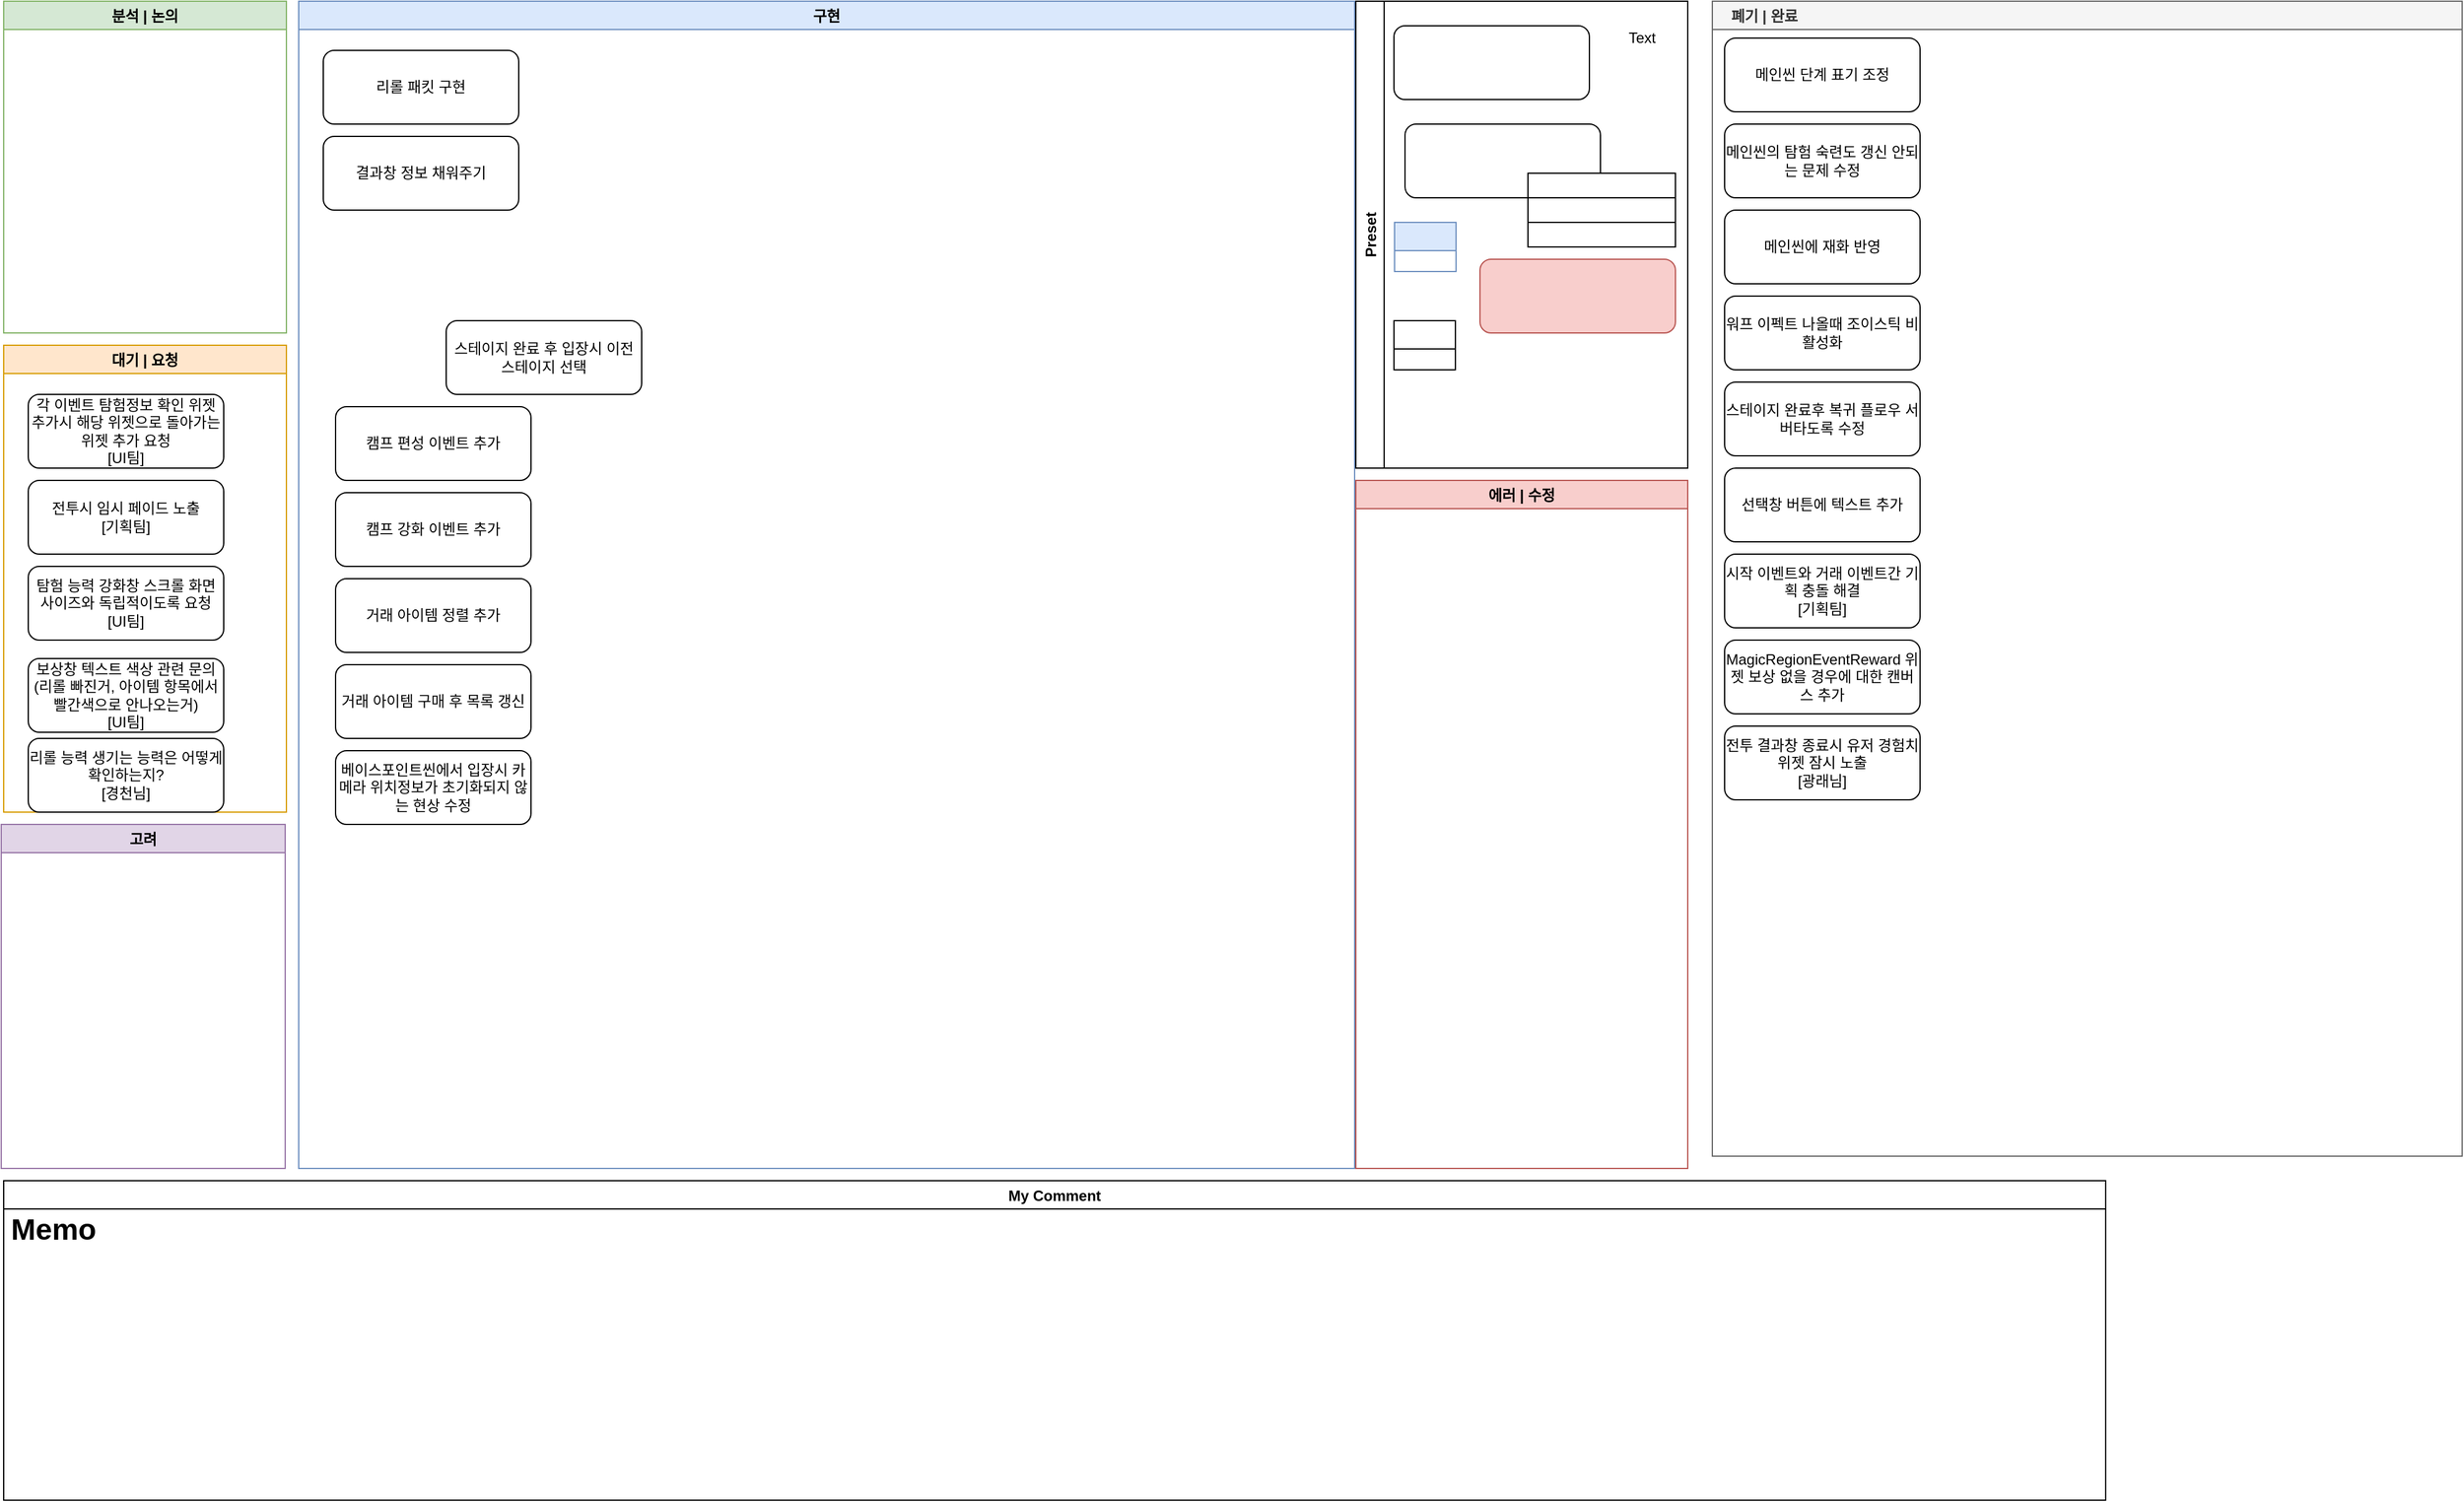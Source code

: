 <mxfile version="24.8.4">
  <diagram id="sQ8EXhfYu_Z4RW1TYD9f" name="Page-1">
    <mxGraphModel dx="1434" dy="746" grid="1" gridSize="10" guides="1" tooltips="1" connect="0" arrows="1" fold="1" page="1" pageScale="1" pageWidth="827" pageHeight="1169" math="0" shadow="0">
      <root>
        <mxCell id="0" />
        <mxCell id="1" parent="0" />
        <mxCell id="wOnGFkAYj0Utu0_wV-MN-16" value="구현" style="swimlane;fillColor=#dae8fc;strokeColor=#6c8ebf;" parent="1" vertex="1">
          <mxGeometry x="270" y="50" width="859" height="950" as="geometry" />
        </mxCell>
        <mxCell id="dMWVsQm3UKa0kzxUu898-1" value="리롤 패킷 구현" style="rounded=1;whiteSpace=wrap;html=1;" parent="wOnGFkAYj0Utu0_wV-MN-16" vertex="1">
          <mxGeometry x="20" y="40" width="159" height="60" as="geometry" />
        </mxCell>
        <mxCell id="Hl0CqrcyUsH3RmlXjL36-1" value="결과창 정보 채워주기" style="rounded=1;whiteSpace=wrap;html=1;" vertex="1" parent="wOnGFkAYj0Utu0_wV-MN-16">
          <mxGeometry x="20" y="110" width="159" height="60" as="geometry" />
        </mxCell>
        <mxCell id="Hl0CqrcyUsH3RmlXjL36-14" value="캠프 편성 이벤트 추가" style="rounded=1;whiteSpace=wrap;html=1;" vertex="1" parent="wOnGFkAYj0Utu0_wV-MN-16">
          <mxGeometry x="30" y="330" width="159" height="60" as="geometry" />
        </mxCell>
        <mxCell id="Hl0CqrcyUsH3RmlXjL36-15" value="캠프 강화 이벤트 추가" style="rounded=1;whiteSpace=wrap;html=1;" vertex="1" parent="wOnGFkAYj0Utu0_wV-MN-16">
          <mxGeometry x="30" y="400" width="159" height="60" as="geometry" />
        </mxCell>
        <mxCell id="Hl0CqrcyUsH3RmlXjL36-16" value="거래 아이템 정렬 추가" style="rounded=1;whiteSpace=wrap;html=1;" vertex="1" parent="wOnGFkAYj0Utu0_wV-MN-16">
          <mxGeometry x="30" y="470" width="159" height="60" as="geometry" />
        </mxCell>
        <mxCell id="Hl0CqrcyUsH3RmlXjL36-17" value="거래 아이템 구매 후 목록 갱신" style="rounded=1;whiteSpace=wrap;html=1;" vertex="1" parent="wOnGFkAYj0Utu0_wV-MN-16">
          <mxGeometry x="30" y="540" width="159" height="60" as="geometry" />
        </mxCell>
        <mxCell id="Hl0CqrcyUsH3RmlXjL36-18" value="스테이지 완료 후 입장시 이전 스테이지 선택" style="rounded=1;whiteSpace=wrap;html=1;" vertex="1" parent="wOnGFkAYj0Utu0_wV-MN-16">
          <mxGeometry x="120" y="260" width="159" height="60" as="geometry" />
        </mxCell>
        <mxCell id="Hl0CqrcyUsH3RmlXjL36-19" value="베이스포인트씬에서 입장시 카메라 위치정보가 초기화되지 않는 현상 수정" style="rounded=1;whiteSpace=wrap;html=1;" vertex="1" parent="wOnGFkAYj0Utu0_wV-MN-16">
          <mxGeometry x="30" y="610" width="159" height="60" as="geometry" />
        </mxCell>
        <mxCell id="wOnGFkAYj0Utu0_wV-MN-17" value="분석 | 논의" style="swimlane;strokeColor=#82b366;fillColor=#D5E8D4;" parent="1" vertex="1">
          <mxGeometry x="30" y="50" width="230" height="270" as="geometry" />
        </mxCell>
        <mxCell id="MTrl5ynQiznJmTlUDSWs-4" value="대기 | 요청" style="swimlane;strokeColor=#d79b00;fillColor=#ffe6cc;" parent="1" vertex="1">
          <mxGeometry x="30" y="330" width="230" height="380" as="geometry" />
        </mxCell>
        <mxCell id="Hl0CqrcyUsH3RmlXjL36-6" value="전투시 임시 페이드 노출&lt;div&gt;[기획팀]&lt;/div&gt;" style="rounded=1;whiteSpace=wrap;html=1;" vertex="1" parent="MTrl5ynQiznJmTlUDSWs-4">
          <mxGeometry x="20" y="110" width="159" height="60" as="geometry" />
        </mxCell>
        <mxCell id="Hl0CqrcyUsH3RmlXjL36-7" value="탐험 능력 강화창 스크롤 화면 사이즈와 독립적이도록 요청&lt;div&gt;[UI팀]&lt;/div&gt;" style="rounded=1;whiteSpace=wrap;html=1;" vertex="1" parent="MTrl5ynQiznJmTlUDSWs-4">
          <mxGeometry x="20" y="180" width="159" height="60" as="geometry" />
        </mxCell>
        <mxCell id="Hl0CqrcyUsH3RmlXjL36-22" value="보상창 텍스트 색상 관련 문의(리롤 빠진거, 아이템 항목에서 빨간색으로 안나오는거)&lt;div&gt;[UI팀]&lt;/div&gt;" style="rounded=1;whiteSpace=wrap;html=1;" vertex="1" parent="MTrl5ynQiznJmTlUDSWs-4">
          <mxGeometry x="20" y="255" width="159" height="60" as="geometry" />
        </mxCell>
        <mxCell id="Hl0CqrcyUsH3RmlXjL36-23" value="리롤 능력 생기는 능력은 어떻게 확인하는지?&lt;div&gt;[경천님]&lt;/div&gt;" style="rounded=1;whiteSpace=wrap;html=1;" vertex="1" parent="MTrl5ynQiznJmTlUDSWs-4">
          <mxGeometry x="20" y="320" width="159" height="60" as="geometry" />
        </mxCell>
        <mxCell id="Hl0CqrcyUsH3RmlXjL36-13" value="각 이벤트 탐험정보 확인 위젯 추가시 해당 위젯으로 돌아가는 위젯 추가 요청&lt;br&gt;&lt;div&gt;[UI팀]&lt;/div&gt;" style="rounded=1;whiteSpace=wrap;html=1;" vertex="1" parent="MTrl5ynQiznJmTlUDSWs-4">
          <mxGeometry x="20" y="40" width="159" height="60" as="geometry" />
        </mxCell>
        <mxCell id="hDPYIisuoytdxOGGVnbc-3" value="    폐기 | 완료" style="swimlane;strokeColor=#666666;fillColor=#f5f5f5;fontColor=#333333;align=left;" parent="1" vertex="1">
          <mxGeometry x="1420" y="50" width="610" height="940" as="geometry">
            <mxRectangle x="1130" y="50" width="90" height="23" as="alternateBounds" />
          </mxGeometry>
        </mxCell>
        <mxCell id="dMWVsQm3UKa0kzxUu898-2" value="메인씬 단계 표기 조정" style="rounded=1;whiteSpace=wrap;html=1;" parent="hDPYIisuoytdxOGGVnbc-3" vertex="1">
          <mxGeometry x="10" y="30" width="159" height="60" as="geometry" />
        </mxCell>
        <mxCell id="Hl0CqrcyUsH3RmlXjL36-9" value="메인씬의 탐험 숙련도 갱신 안되는 문제 수정" style="rounded=1;whiteSpace=wrap;html=1;" vertex="1" parent="hDPYIisuoytdxOGGVnbc-3">
          <mxGeometry x="10" y="100" width="159" height="60" as="geometry" />
        </mxCell>
        <mxCell id="Hl0CqrcyUsH3RmlXjL36-11" value="메인씬에 재화 반영" style="rounded=1;whiteSpace=wrap;html=1;" vertex="1" parent="hDPYIisuoytdxOGGVnbc-3">
          <mxGeometry x="10" y="170" width="159" height="60" as="geometry" />
        </mxCell>
        <mxCell id="Hl0CqrcyUsH3RmlXjL36-12" value="워프 이펙트 나올때 조이스틱 비활성화" style="rounded=1;whiteSpace=wrap;html=1;" vertex="1" parent="hDPYIisuoytdxOGGVnbc-3">
          <mxGeometry x="10" y="240" width="159" height="60" as="geometry" />
        </mxCell>
        <mxCell id="Hl0CqrcyUsH3RmlXjL36-5" value="스테이지 완료후 복귀 플로우 서버타도록 수정" style="rounded=1;whiteSpace=wrap;html=1;" vertex="1" parent="hDPYIisuoytdxOGGVnbc-3">
          <mxGeometry x="10" y="310" width="159" height="60" as="geometry" />
        </mxCell>
        <mxCell id="Hl0CqrcyUsH3RmlXjL36-10" value="선택창 버튼에 텍스트 추가" style="rounded=1;whiteSpace=wrap;html=1;" vertex="1" parent="hDPYIisuoytdxOGGVnbc-3">
          <mxGeometry x="10" y="380" width="159" height="60" as="geometry" />
        </mxCell>
        <mxCell id="Hl0CqrcyUsH3RmlXjL36-8" value="시작 이벤트와 거래 이벤트간 기획 충돌 해결&lt;br&gt;[기획팀]" style="rounded=1;whiteSpace=wrap;html=1;" vertex="1" parent="hDPYIisuoytdxOGGVnbc-3">
          <mxGeometry x="10" y="450" width="159" height="60" as="geometry" />
        </mxCell>
        <mxCell id="Hl0CqrcyUsH3RmlXjL36-21" value="MagicRegionEventReward 위젯 보상 없을 경우에 대한 캔버스 추가" style="rounded=1;whiteSpace=wrap;html=1;" vertex="1" parent="hDPYIisuoytdxOGGVnbc-3">
          <mxGeometry x="10" y="520" width="159" height="60" as="geometry" />
        </mxCell>
        <mxCell id="Hl0CqrcyUsH3RmlXjL36-2" value="전투 결과창 종료시 유저 경험치 위젯 잠시 노출&lt;br&gt;[광래님]" style="rounded=1;whiteSpace=wrap;html=1;" vertex="1" parent="hDPYIisuoytdxOGGVnbc-3">
          <mxGeometry x="10" y="590" width="159" height="60" as="geometry" />
        </mxCell>
        <mxCell id="6kkVd8V_ymKgZ0_L0vxy-3" value="My Comment" style="swimlane;" parent="1" vertex="1">
          <mxGeometry x="30" y="1010" width="1710" height="260" as="geometry">
            <mxRectangle x="49" y="720" width="100" height="23" as="alternateBounds" />
          </mxGeometry>
        </mxCell>
        <mxCell id="KfCYHrgsOKh0RXw9eGPa-2" value="&lt;h1&gt;Memo&lt;/h1&gt;&lt;div&gt;&lt;br&gt;&lt;/div&gt;" style="text;html=1;strokeColor=none;fillColor=none;spacing=5;spacingTop=-20;whiteSpace=wrap;overflow=hidden;rounded=0;align=left;" parent="6kkVd8V_ymKgZ0_L0vxy-3" vertex="1">
          <mxGeometry x="1" y="20" width="1070" height="240" as="geometry" />
        </mxCell>
        <mxCell id="wOnGFkAYj0Utu0_wV-MN-18" value="고려" style="swimlane;fillColor=#e1d5e7;strokeColor=#9673a6;" parent="1" vertex="1">
          <mxGeometry x="28" y="720" width="231" height="280" as="geometry" />
        </mxCell>
        <mxCell id="oumLD8d3DvaTa1NXrWpt-27" value="Preset" style="swimlane;horizontal=0;" parent="1" vertex="1">
          <mxGeometry x="1130" y="50" width="270" height="380" as="geometry" />
        </mxCell>
        <mxCell id="oumLD8d3DvaTa1NXrWpt-32" value="" style="swimlane;fillColor=#dae8fc;strokeColor=#6c8ebf;" parent="oumLD8d3DvaTa1NXrWpt-27" vertex="1" collapsed="1">
          <mxGeometry x="31.5" y="180" width="50" height="40" as="geometry">
            <mxRectangle x="31.5" y="180" width="219.5" height="60" as="alternateBounds" />
          </mxGeometry>
        </mxCell>
        <mxCell id="oumLD8d3DvaTa1NXrWpt-34" value="" style="swimlane;" parent="oumLD8d3DvaTa1NXrWpt-27" vertex="1" collapsed="1">
          <mxGeometry x="31" y="260" width="50" height="40" as="geometry">
            <mxRectangle x="31" y="260" width="219" height="50" as="alternateBounds" />
          </mxGeometry>
        </mxCell>
        <mxCell id="Fb32EvJjGHJRLybvlaYY-3" value="Text" style="text;html=1;align=left;verticalAlign=middle;resizable=0;points=[];autosize=1;strokeColor=none;" parent="oumLD8d3DvaTa1NXrWpt-27" vertex="1">
          <mxGeometry x="220" y="20" width="40" height="20" as="geometry" />
        </mxCell>
        <mxCell id="tH88tRurDEZZYX3UZ1Wb-1" value="" style="rounded=1;whiteSpace=wrap;html=1;" parent="oumLD8d3DvaTa1NXrWpt-27" vertex="1">
          <mxGeometry x="31" y="20" width="159" height="60" as="geometry" />
        </mxCell>
        <mxCell id="8vmb4RLjWRvc2X2qJKQM-1" value="" style="rounded=1;whiteSpace=wrap;html=1;fillColor=#f8cecc;strokeColor=#b85450;" parent="oumLD8d3DvaTa1NXrWpt-27" vertex="1">
          <mxGeometry x="101" y="210" width="159" height="60" as="geometry" />
        </mxCell>
        <mxCell id="Lh-9QCx4mtw0z8OulHlL-3" value="" style="group" parent="oumLD8d3DvaTa1NXrWpt-27" vertex="1" connectable="0">
          <mxGeometry x="40" y="100" width="220" height="100" as="geometry" />
        </mxCell>
        <mxCell id="Lh-9QCx4mtw0z8OulHlL-2" value="" style="rounded=0;whiteSpace=wrap;html=1;" parent="Lh-9QCx4mtw0z8OulHlL-3" vertex="1">
          <mxGeometry x="100" y="80" width="120" height="20" as="geometry" />
        </mxCell>
        <mxCell id="oumLD8d3DvaTa1NXrWpt-28" value="" style="rounded=1;whiteSpace=wrap;html=1;" parent="Lh-9QCx4mtw0z8OulHlL-3" vertex="1">
          <mxGeometry width="159" height="60" as="geometry" />
        </mxCell>
        <mxCell id="oumLD8d3DvaTa1NXrWpt-29" value="" style="rounded=0;whiteSpace=wrap;html=1;" parent="Lh-9QCx4mtw0z8OulHlL-3" vertex="1">
          <mxGeometry x="100" y="60" width="120" height="20" as="geometry" />
        </mxCell>
        <mxCell id="oumLD8d3DvaTa1NXrWpt-30" value="" style="rounded=0;whiteSpace=wrap;html=1;" parent="Lh-9QCx4mtw0z8OulHlL-3" vertex="1">
          <mxGeometry x="100" y="40" width="120" height="20" as="geometry" />
        </mxCell>
        <mxCell id="9A0mLHsorhuxDrabdEOj-9" value="에러 | 수정" style="swimlane;fillColor=#f8cecc;strokeColor=#b85450;startSize=23;" parent="1" vertex="1">
          <mxGeometry x="1130" y="440" width="270" height="560" as="geometry">
            <mxRectangle x="620" y="440" width="90" height="23" as="alternateBounds" />
          </mxGeometry>
        </mxCell>
      </root>
    </mxGraphModel>
  </diagram>
</mxfile>
